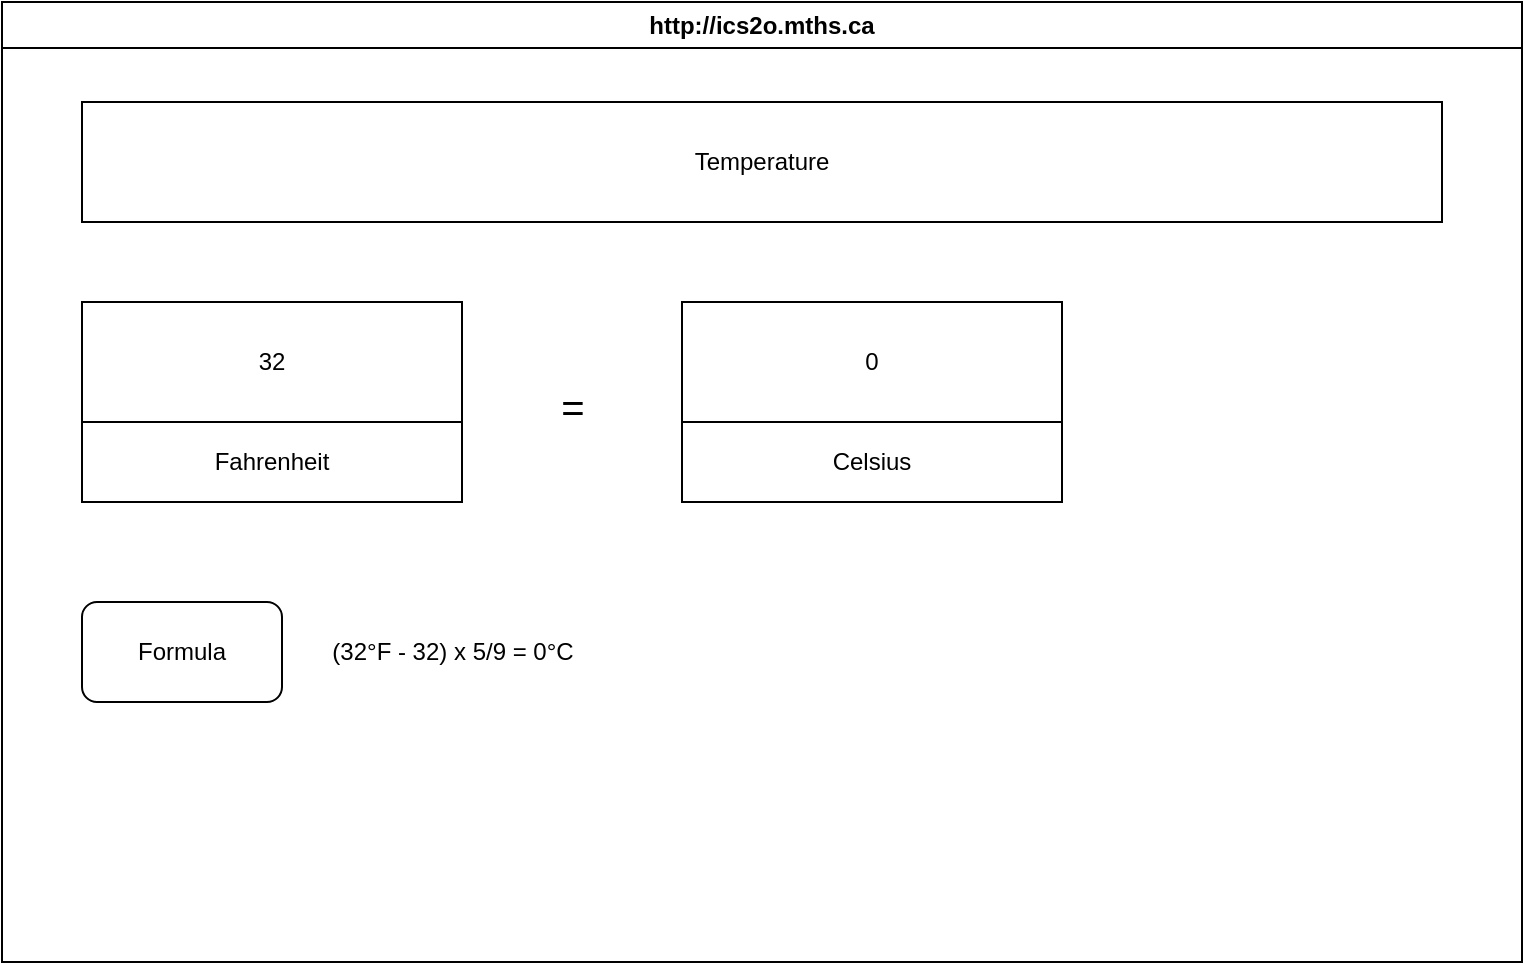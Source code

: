 <mxfile>
    <diagram id="HIP3nbAZw_EuaXWnEj3U" name="Page-1">
        <mxGraphModel dx="584" dy="814" grid="1" gridSize="10" guides="1" tooltips="1" connect="1" arrows="1" fold="1" page="1" pageScale="1" pageWidth="850" pageHeight="1100" math="0" shadow="0">
            <root>
                <mxCell id="0"/>
                <mxCell id="1" parent="0"/>
                <mxCell id="7" value="http://ics2o.mths.ca" style="swimlane;whiteSpace=wrap;html=1;" parent="1" vertex="1">
                    <mxGeometry x="45" y="40" width="760" height="480" as="geometry"/>
                </mxCell>
                <mxCell id="8" value="Temperature" style="whiteSpace=wrap;html=1;" vertex="1" parent="7">
                    <mxGeometry x="40" y="50" width="680" height="60" as="geometry"/>
                </mxCell>
                <mxCell id="11" value="Fahrenheit" style="rounded=0;whiteSpace=wrap;html=1;" vertex="1" parent="7">
                    <mxGeometry x="40" y="210" width="190" height="40" as="geometry"/>
                </mxCell>
                <mxCell id="12" value="32" style="rounded=0;whiteSpace=wrap;html=1;" vertex="1" parent="7">
                    <mxGeometry x="40" y="150" width="190" height="60" as="geometry"/>
                </mxCell>
                <mxCell id="14" value="Celsius" style="rounded=0;whiteSpace=wrap;html=1;" vertex="1" parent="7">
                    <mxGeometry x="340" y="210" width="190" height="40" as="geometry"/>
                </mxCell>
                <mxCell id="15" value="0" style="rounded=0;whiteSpace=wrap;html=1;" vertex="1" parent="7">
                    <mxGeometry x="340" y="150" width="190" height="60" as="geometry"/>
                </mxCell>
                <mxCell id="19" value="Formula" style="rounded=1;whiteSpace=wrap;html=1;fontSize=12;" vertex="1" parent="7">
                    <mxGeometry x="40" y="300" width="100" height="50" as="geometry"/>
                </mxCell>
                <mxCell id="20" value="(32°F - 32) x 5/9 = 0°C" style="text;html=1;align=center;verticalAlign=middle;resizable=0;points=[];autosize=1;strokeColor=none;fillColor=none;fontSize=12;" vertex="1" parent="7">
                    <mxGeometry x="155" y="310" width="140" height="30" as="geometry"/>
                </mxCell>
                <mxCell id="17" value="=" style="text;html=1;align=center;verticalAlign=middle;resizable=0;points=[];autosize=1;strokeColor=none;fillColor=none;fontSize=20;" vertex="1" parent="7">
                    <mxGeometry x="265" y="182" width="40" height="40" as="geometry"/>
                </mxCell>
            </root>
        </mxGraphModel>
    </diagram>
</mxfile>